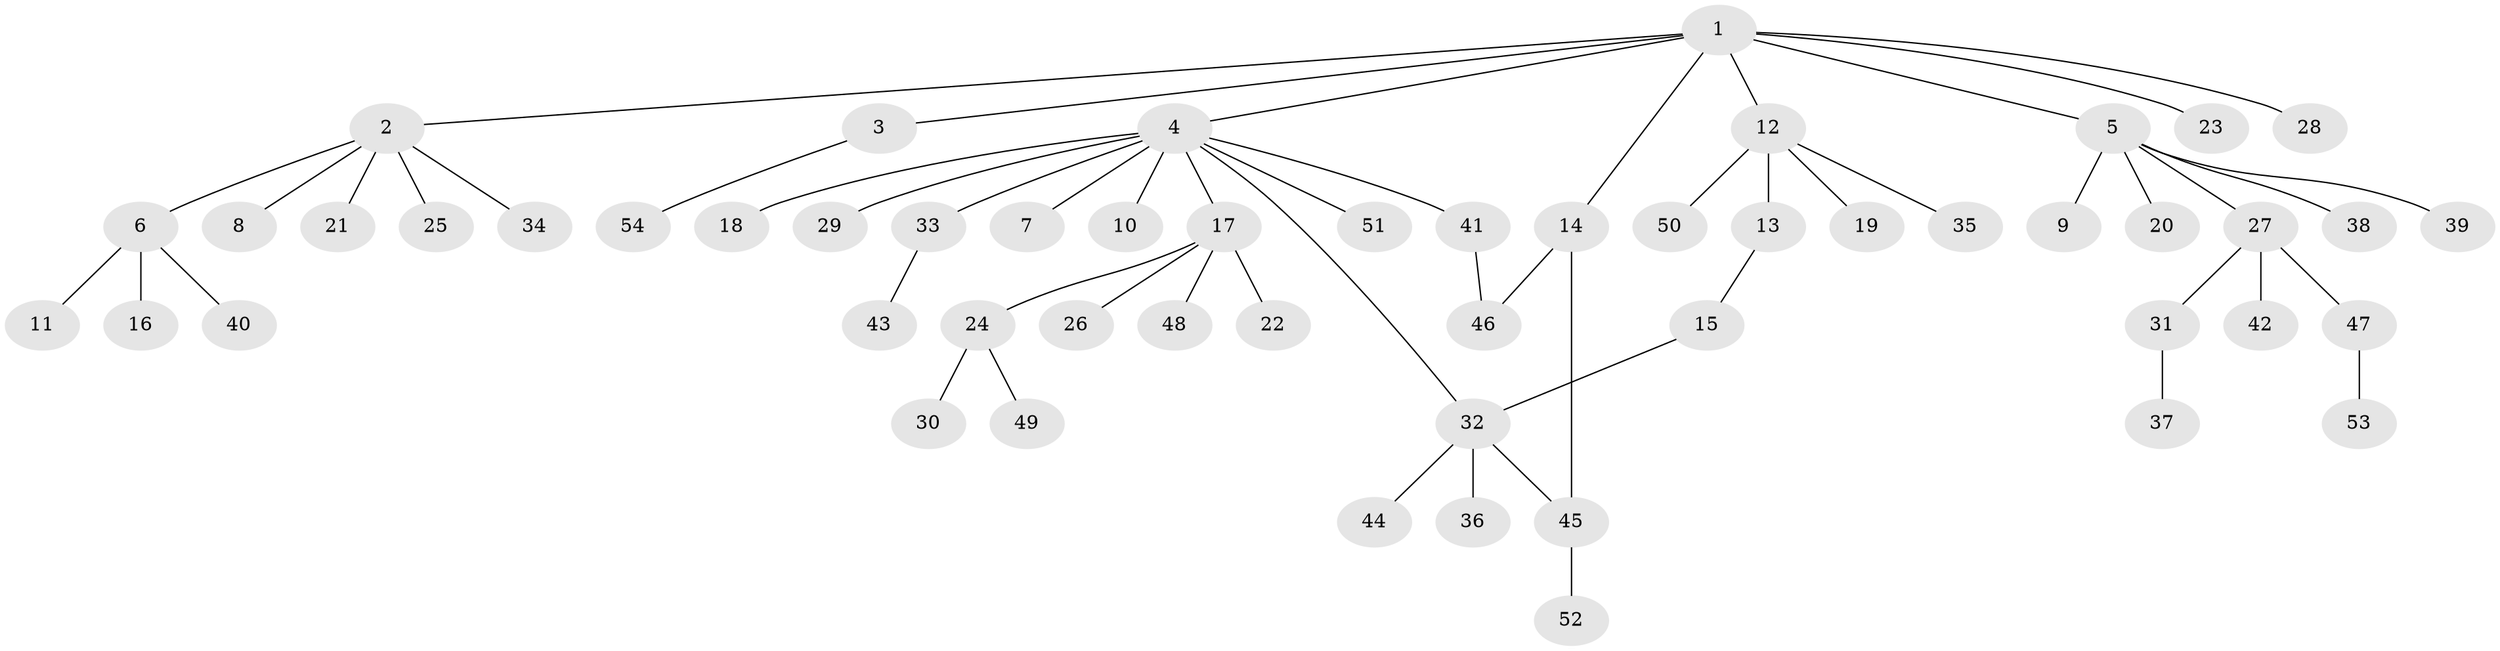 // Generated by graph-tools (version 1.1) at 2025/49/03/09/25 03:49:56]
// undirected, 54 vertices, 56 edges
graph export_dot {
graph [start="1"]
  node [color=gray90,style=filled];
  1;
  2;
  3;
  4;
  5;
  6;
  7;
  8;
  9;
  10;
  11;
  12;
  13;
  14;
  15;
  16;
  17;
  18;
  19;
  20;
  21;
  22;
  23;
  24;
  25;
  26;
  27;
  28;
  29;
  30;
  31;
  32;
  33;
  34;
  35;
  36;
  37;
  38;
  39;
  40;
  41;
  42;
  43;
  44;
  45;
  46;
  47;
  48;
  49;
  50;
  51;
  52;
  53;
  54;
  1 -- 2;
  1 -- 3;
  1 -- 4;
  1 -- 5;
  1 -- 12;
  1 -- 14;
  1 -- 23;
  1 -- 28;
  2 -- 6;
  2 -- 8;
  2 -- 21;
  2 -- 25;
  2 -- 34;
  3 -- 54;
  4 -- 7;
  4 -- 10;
  4 -- 17;
  4 -- 18;
  4 -- 29;
  4 -- 32;
  4 -- 33;
  4 -- 41;
  4 -- 51;
  5 -- 9;
  5 -- 20;
  5 -- 27;
  5 -- 38;
  5 -- 39;
  6 -- 11;
  6 -- 16;
  6 -- 40;
  12 -- 13;
  12 -- 19;
  12 -- 35;
  12 -- 50;
  13 -- 15;
  14 -- 45;
  14 -- 46;
  15 -- 32;
  17 -- 22;
  17 -- 24;
  17 -- 26;
  17 -- 48;
  24 -- 30;
  24 -- 49;
  27 -- 31;
  27 -- 42;
  27 -- 47;
  31 -- 37;
  32 -- 36;
  32 -- 44;
  32 -- 45;
  33 -- 43;
  41 -- 46;
  45 -- 52;
  47 -- 53;
}

